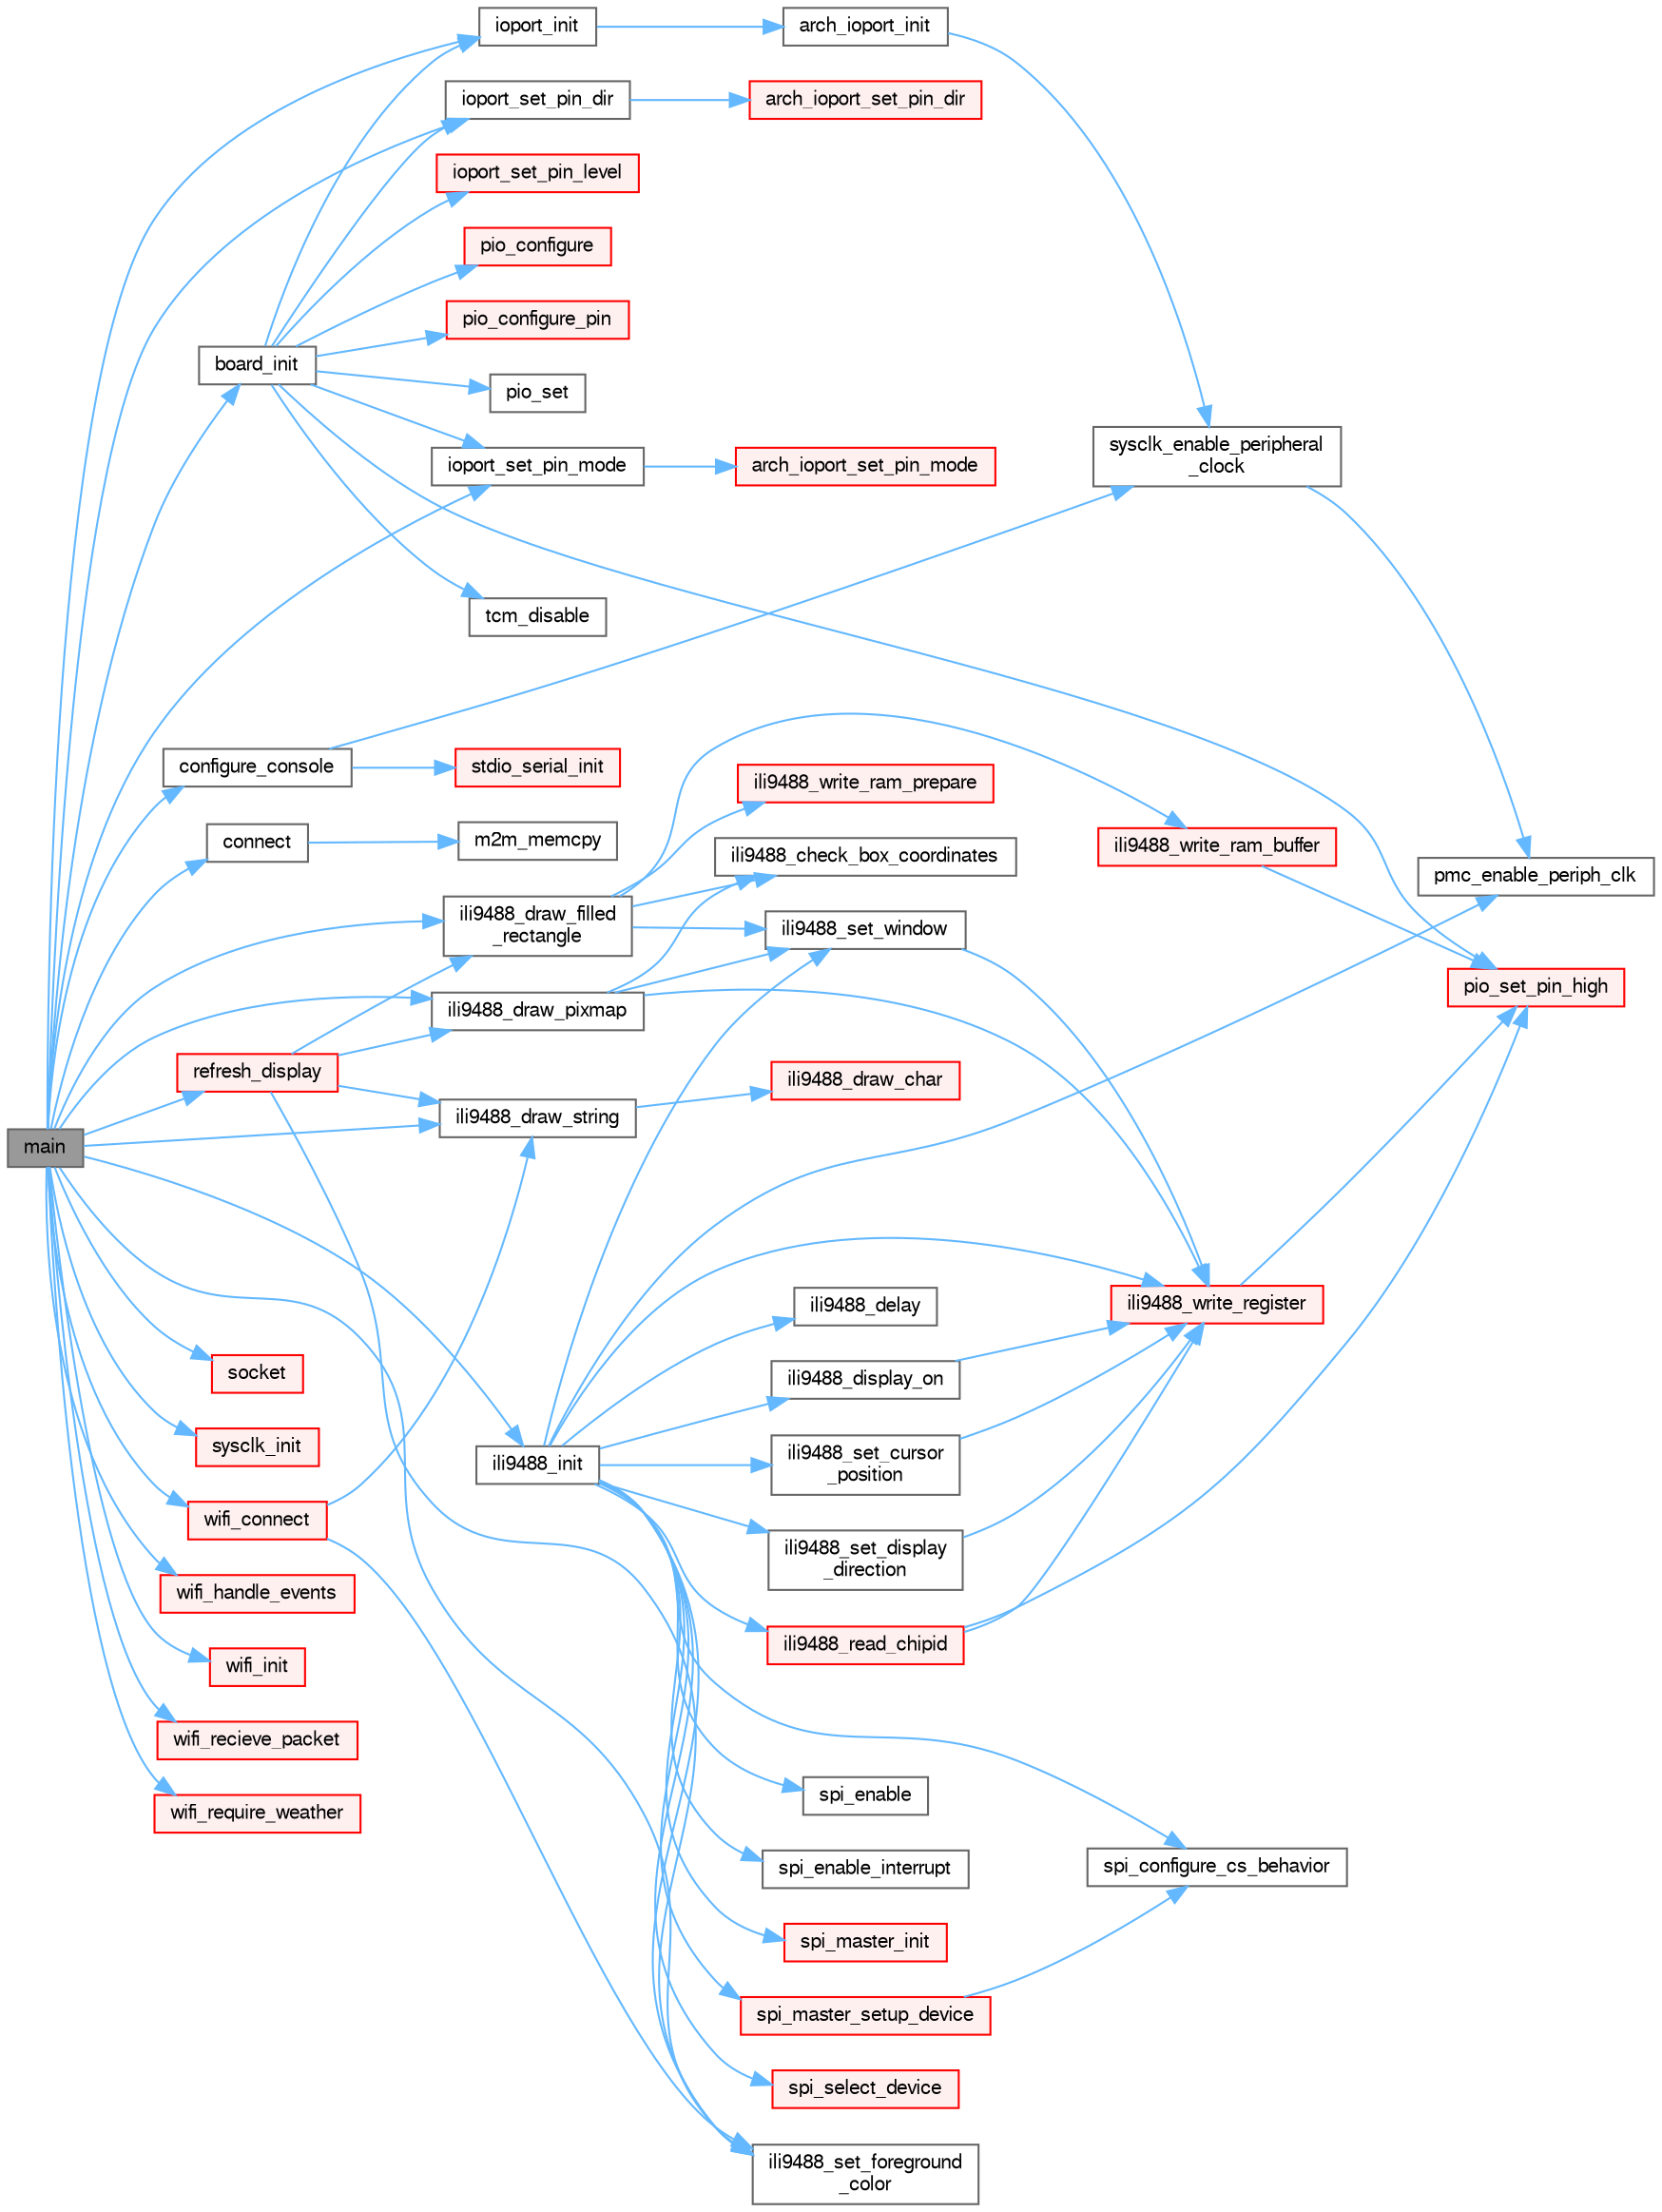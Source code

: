 digraph "main"
{
 // LATEX_PDF_SIZE
  bgcolor="transparent";
  edge [fontname=FreeSans,fontsize=10,labelfontname=FreeSans,labelfontsize=10];
  node [fontname=FreeSans,fontsize=10,shape=box,height=0.2,width=0.4];
  rankdir="LR";
  Node1 [label="main",height=0.2,width=0.4,color="gray40", fillcolor="grey60", style="filled", fontcolor="black",tooltip="Main application function."];
  Node1 -> Node2 [color="steelblue1",style="solid"];
  Node2 [label="board_init",height=0.2,width=0.4,color="grey40", fillcolor="white", style="filled",URL="$group__group__common__boards.html#ga916f2adc2080b4fe88034086d107a8dc",tooltip="This function initializes the board target resources."];
  Node2 -> Node3 [color="steelblue1",style="solid"];
  Node3 [label="ioport_init",height=0.2,width=0.4,color="grey40", fillcolor="white", style="filled",URL="$group__ioport__group.html#ga514c0fcce7d55e3211eaa67481103adc",tooltip="Initializes the IOPORT service, ready for use."];
  Node3 -> Node4 [color="steelblue1",style="solid"];
  Node4 [label="arch_ioport_init",height=0.2,width=0.4,color="grey40", fillcolor="white", style="filled",URL="$ioport__pio_8h.html#a292d649a807b515c69d02c6fcb0dd2e9",tooltip=" "];
  Node4 -> Node5 [color="steelblue1",style="solid"];
  Node5 [label="sysclk_enable_peripheral\l_clock",height=0.2,width=0.4,color="grey40", fillcolor="white", style="filled",URL="$group__sysclk__group.html#ga97354113454b658bf76596b3580cf195",tooltip="Enable a peripheral's clock."];
  Node5 -> Node6 [color="steelblue1",style="solid"];
  Node6 [label="pmc_enable_periph_clk",height=0.2,width=0.4,color="grey40", fillcolor="white", style="filled",URL="$group__sam__drivers__pmc__group.html#gad09de55bb493f4ebdd92305f24f27d62",tooltip="Enable the specified peripheral clock."];
  Node2 -> Node7 [color="steelblue1",style="solid"];
  Node7 [label="ioport_set_pin_dir",height=0.2,width=0.4,color="grey40", fillcolor="white", style="filled",URL="$group__ioport__group.html#ga2d3cad38c936cf010569927289262350",tooltip="Set direction for a single IOPORT pin."];
  Node7 -> Node8 [color="steelblue1",style="solid"];
  Node8 [label="arch_ioport_set_pin_dir",height=0.2,width=0.4,color="red", fillcolor="#FFF0F0", style="filled",URL="$ioport__pio_8h.html#a5da8d7b9bd9d075d62e675a32af84aea",tooltip=" "];
  Node2 -> Node13 [color="steelblue1",style="solid"];
  Node13 [label="ioport_set_pin_level",height=0.2,width=0.4,color="red", fillcolor="#FFF0F0", style="filled",URL="$group__ioport__group.html#ga4a68c82ba7e071467418ced856559035",tooltip="Set an IOPORT pin to a specified logical value."];
  Node2 -> Node15 [color="steelblue1",style="solid"];
  Node15 [label="ioport_set_pin_mode",height=0.2,width=0.4,color="grey40", fillcolor="white", style="filled",URL="$group__ioport__group.html#ga09df7897a4e2401204c84211a29aa67a",tooltip="Set pin mode for one single IOPORT pin."];
  Node15 -> Node16 [color="steelblue1",style="solid"];
  Node16 [label="arch_ioport_set_pin_mode",height=0.2,width=0.4,color="red", fillcolor="#FFF0F0", style="filled",URL="$ioport__pio_8h.html#aac4ba5127f61519fb2f981ebefaa85bb",tooltip=" "];
  Node2 -> Node18 [color="steelblue1",style="solid"];
  Node18 [label="pio_configure",height=0.2,width=0.4,color="red", fillcolor="#FFF0F0", style="filled",URL="$group__sam__drivers__pio__group.html#gad5f0174fb8a14671f06f44042025936e",tooltip="Perform complete pin(s) configuration; general attributes and PIO init if necessary."];
  Node2 -> Node24 [color="steelblue1",style="solid"];
  Node24 [label="pio_configure_pin",height=0.2,width=0.4,color="red", fillcolor="#FFF0F0", style="filled",URL="$group__sam__drivers__pio__group.html#ga66c09a2f5c8d11223eb107cf8fbfddb2",tooltip="Perform complete pin(s) configuration; general attributes and PIO init if necessary."];
  Node2 -> Node26 [color="steelblue1",style="solid"];
  Node26 [label="pio_set",height=0.2,width=0.4,color="grey40", fillcolor="white", style="filled",URL="$group__sam__drivers__pio__group.html#gaff11c04817b1f7279971d1bada01184a",tooltip="Set a high output level on all the PIOs defined in ul_mask."];
  Node2 -> Node27 [color="steelblue1",style="solid"];
  Node27 [label="pio_set_pin_high",height=0.2,width=0.4,color="red", fillcolor="#FFF0F0", style="filled",URL="$group__sam__drivers__pio__group.html#gaa8c613a0858311e6d684b1869d49dd77",tooltip="Drive a GPIO pin to 1."];
  Node2 -> Node28 [color="steelblue1",style="solid"];
  Node28 [label="tcm_disable",height=0.2,width=0.4,color="grey40", fillcolor="white", style="filled",URL="$init_8c.html#a397725b5619cecdd0b1e6ac135030ad4",tooltip="TCM memory Disable."];
  Node1 -> Node29 [color="steelblue1",style="solid"];
  Node29 [label="configure_console",height=0.2,width=0.4,color="grey40", fillcolor="white", style="filled",URL="$main_8c.html#a33c8c1bb4e41b6192b554fdf9e70b3b9",tooltip="Configure UART console."];
  Node29 -> Node30 [color="steelblue1",style="solid"];
  Node30 [label="stdio_serial_init",height=0.2,width=0.4,color="red", fillcolor="#FFF0F0", style="filled",URL="$group__group__common__utils__stdio__stdio__serial.html#ga69a6d76cd00643343f3839b6c3e68cd9",tooltip="Initializes the stdio in Serial Mode."];
  Node29 -> Node5 [color="steelblue1",style="solid"];
  Node1 -> Node54 [color="steelblue1",style="solid"];
  Node54 [label="connect",height=0.2,width=0.4,color="grey40", fillcolor="white", style="filled",URL="$group___connect_fn.html#ga0c6fead3153f45eb4c862590d2a64122",tooltip=" "];
  Node54 -> Node55 [color="steelblue1",style="solid"];
  Node55 [label="m2m_memcpy",height=0.2,width=0.4,color="grey40", fillcolor="white", style="filled",URL="$group___c_o_m_m_o_n_a_p_i.html#ga28b094db63be31612f7d2c5af692d3a5",tooltip="Copy specified number of bytes from source buffer to destination buffer."];
  Node1 -> Node56 [color="steelblue1",style="solid"];
  Node56 [label="ili9488_draw_filled\l_rectangle",height=0.2,width=0.4,color="grey40", fillcolor="white", style="filled",URL="$group__ili9488__display__group.html#gaeb5b93d17f301de793f740c53da9cb0d",tooltip="Draw a filled rectangle on LCD."];
  Node56 -> Node57 [color="steelblue1",style="solid"];
  Node57 [label="ili9488_check_box_coordinates",height=0.2,width=0.4,color="grey40", fillcolor="white", style="filled",URL="$group__ili9488__display__group.html#gae945593ee1ca85938ec379abc78847fb",tooltip="Check box coordinates."];
  Node56 -> Node58 [color="steelblue1",style="solid"];
  Node58 [label="ili9488_set_window",height=0.2,width=0.4,color="grey40", fillcolor="white", style="filled",URL="$group__ili9488__display__group.html#ga4a15b95890ef6586b4dd39a01cb30f95",tooltip="ILI9488 configure window."];
  Node58 -> Node59 [color="steelblue1",style="solid"];
  Node59 [label="ili9488_write_register",height=0.2,width=0.4,color="red", fillcolor="#FFF0F0", style="filled",URL="$group__ili9488__display__group.html#ga004cc9b339c8d6bc83eab621d620e05f",tooltip="Write data to LCD Register."];
  Node59 -> Node27 [color="steelblue1",style="solid"];
  Node56 -> Node67 [color="steelblue1",style="solid"];
  Node67 [label="ili9488_write_ram_buffer",height=0.2,width=0.4,color="red", fillcolor="#FFF0F0", style="filled",URL="$group__ili9488__display__group.html#gaf89cf3147f4b11ff96a0040b5ce19502",tooltip="Write multiple data in buffer to LCD controller."];
  Node67 -> Node27 [color="steelblue1",style="solid"];
  Node56 -> Node68 [color="steelblue1",style="solid"];
  Node68 [label="ili9488_write_ram_prepare",height=0.2,width=0.4,color="red", fillcolor="#FFF0F0", style="filled",URL="$group__ili9488__display__group.html#gaa00306e826e75a712b9d39317ad60179",tooltip="Prepare to write GRAM data."];
  Node1 -> Node69 [color="steelblue1",style="solid"];
  Node69 [label="ili9488_draw_pixmap",height=0.2,width=0.4,color="grey40", fillcolor="white", style="filled",URL="$group__ili9488__display__group.html#ga1aef2c02a3b491d6127434ea4f0e1be9",tooltip="Draw a pixmap on LCD."];
  Node69 -> Node57 [color="steelblue1",style="solid"];
  Node69 -> Node58 [color="steelblue1",style="solid"];
  Node69 -> Node59 [color="steelblue1",style="solid"];
  Node1 -> Node70 [color="steelblue1",style="solid"];
  Node70 [label="ili9488_draw_string",height=0.2,width=0.4,color="grey40", fillcolor="white", style="filled",URL="$group__ili9488__display__group.html#ga34c0cd3a1a7ac63ddb3286c12ff92733",tooltip="Draw a string on LCD."];
  Node70 -> Node71 [color="steelblue1",style="solid"];
  Node71 [label="ili9488_draw_char",height=0.2,width=0.4,color="red", fillcolor="#FFF0F0", style="filled",URL="$group__ili9488__display__group.html#ga423be5779ccf536eaa8a7daa2629c764",tooltip="Draw an ASCII character on LCD."];
  Node1 -> Node74 [color="steelblue1",style="solid"];
  Node74 [label="ili9488_init",height=0.2,width=0.4,color="grey40", fillcolor="white", style="filled",URL="$group__ili9488__display__group.html#ga8dba7d8b169c501843bc28f6650bb56d",tooltip="Initialize the ILI9488 lcd driver."];
  Node74 -> Node75 [color="steelblue1",style="solid"];
  Node75 [label="ili9488_delay",height=0.2,width=0.4,color="grey40", fillcolor="white", style="filled",URL="$group__ili9488__display__group.html#gaffdc2587b8a73ebcefdfe04be0a4e9ce",tooltip="Delay function."];
  Node74 -> Node76 [color="steelblue1",style="solid"];
  Node76 [label="ili9488_display_on",height=0.2,width=0.4,color="grey40", fillcolor="white", style="filled",URL="$group__ili9488__display__group.html#ga960cb5cc56bf3ab895383e28a00f6a93",tooltip="Turn on the LCD."];
  Node76 -> Node59 [color="steelblue1",style="solid"];
  Node74 -> Node77 [color="steelblue1",style="solid"];
  Node77 [label="ili9488_read_chipid",height=0.2,width=0.4,color="red", fillcolor="#FFF0F0", style="filled",URL="$group__ili9488__display__group.html#gae79cc88f000acbdda2d5799c38618cc8",tooltip="Read chipid."];
  Node77 -> Node59 [color="steelblue1",style="solid"];
  Node77 -> Node27 [color="steelblue1",style="solid"];
  Node74 -> Node73 [color="steelblue1",style="solid"];
  Node73 [label="ili9488_set_cursor\l_position",height=0.2,width=0.4,color="grey40", fillcolor="white", style="filled",URL="$group__ili9488__display__group.html#ga7fab1376515c984e57066f9f29ba8e88",tooltip="Set cursor of LCD screen."];
  Node73 -> Node59 [color="steelblue1",style="solid"];
  Node74 -> Node82 [color="steelblue1",style="solid"];
  Node82 [label="ili9488_set_display\l_direction",height=0.2,width=0.4,color="grey40", fillcolor="white", style="filled",URL="$group__ili9488__display__group.html#gade959bb0b14c9a6435fb17760e2ee0dd",tooltip="ILI9488 configure landscape."];
  Node82 -> Node59 [color="steelblue1",style="solid"];
  Node74 -> Node83 [color="steelblue1",style="solid"];
  Node83 [label="ili9488_set_foreground\l_color",height=0.2,width=0.4,color="grey40", fillcolor="white", style="filled",URL="$group__ili9488__display__group.html#gac3013068c26fe39b434fad37e3f7a56e",tooltip="Set foreground color."];
  Node74 -> Node58 [color="steelblue1",style="solid"];
  Node74 -> Node59 [color="steelblue1",style="solid"];
  Node74 -> Node6 [color="steelblue1",style="solid"];
  Node74 -> Node84 [color="steelblue1",style="solid"];
  Node84 [label="spi_configure_cs_behavior",height=0.2,width=0.4,color="grey40", fillcolor="white", style="filled",URL="$group__sam__drivers__spi__group.html#ga64027e21fa9b3d741d24abaf3cb2ecc4",tooltip="Configure CS behavior for SPI transfer (spi_cs_behavior_t)."];
  Node74 -> Node85 [color="steelblue1",style="solid"];
  Node85 [label="spi_enable",height=0.2,width=0.4,color="grey40", fillcolor="white", style="filled",URL="$drivers_2spi_2spi_8h.html#a0d4feda4666a1448e5d41a8479b60689",tooltip="Enable SPI."];
  Node74 -> Node86 [color="steelblue1",style="solid"];
  Node86 [label="spi_enable_interrupt",height=0.2,width=0.4,color="grey40", fillcolor="white", style="filled",URL="$drivers_2spi_2spi_8h.html#a2e33522180188c9c2b7a4d1ae8887e7a",tooltip="Enable SPI interrupts."];
  Node74 -> Node87 [color="steelblue1",style="solid"];
  Node87 [label="spi_master_init",height=0.2,width=0.4,color="red", fillcolor="#FFF0F0", style="filled",URL="$spi__master_8c.html#a76840935a2635f2b78d870016f89285c",tooltip="Initialize the SPI in master mode."];
  Node74 -> Node97 [color="steelblue1",style="solid"];
  Node97 [label="spi_master_setup_device",height=0.2,width=0.4,color="red", fillcolor="#FFF0F0", style="filled",URL="$spi__master_8c.html#a7d0c751be047b1e164683bce6887819d",tooltip="Set up an SPI device."];
  Node97 -> Node84 [color="steelblue1",style="solid"];
  Node74 -> Node104 [color="steelblue1",style="solid"];
  Node104 [label="spi_select_device",height=0.2,width=0.4,color="red", fillcolor="#FFF0F0", style="filled",URL="$spi__master_8c.html#a05478da84ce1547261a71d6748ba3d82",tooltip="Select the given device on the SPI bus."];
  Node1 -> Node83 [color="steelblue1",style="solid"];
  Node1 -> Node3 [color="steelblue1",style="solid"];
  Node1 -> Node7 [color="steelblue1",style="solid"];
  Node1 -> Node15 [color="steelblue1",style="solid"];
  Node1 -> Node106 [color="steelblue1",style="solid"];
  Node106 [label="refresh_display",height=0.2,width=0.4,color="red", fillcolor="#FFF0F0", style="filled",URL="$main_8c.html#a3fb02471d501578cdcb64da22446d132",tooltip=" "];
  Node106 -> Node56 [color="steelblue1",style="solid"];
  Node106 -> Node69 [color="steelblue1",style="solid"];
  Node106 -> Node70 [color="steelblue1",style="solid"];
  Node106 -> Node83 [color="steelblue1",style="solid"];
  Node1 -> Node109 [color="steelblue1",style="solid"];
  Node109 [label="socket",height=0.2,width=0.4,color="red", fillcolor="#FFF0F0", style="filled",URL="$group___socket_fn.html#gaec529015922aefe85bb0c0fa1bef761b",tooltip=" "];
  Node1 -> Node111 [color="steelblue1",style="solid"];
  Node111 [label="sysclk_init",height=0.2,width=0.4,color="red", fillcolor="#FFF0F0", style="filled",URL="$group__sysclk__group.html#ga242399e48a97739c88b4d0c00f6101de",tooltip="Initialize the synchronous clock system."];
  Node1 -> Node132 [color="steelblue1",style="solid"];
  Node132 [label="wifi_connect",height=0.2,width=0.4,color="red", fillcolor="#FFF0F0", style="filled",URL="$main_8c.html#a68c1b0db091d8bb30ccc8f140101efce",tooltip=" "];
  Node132 -> Node70 [color="steelblue1",style="solid"];
  Node132 -> Node83 [color="steelblue1",style="solid"];
  Node1 -> Node191 [color="steelblue1",style="solid"];
  Node191 [label="wifi_handle_events",height=0.2,width=0.4,color="red", fillcolor="#FFF0F0", style="filled",URL="$main_8c.html#a2c15682a46e486bec05240fdbf7ba207",tooltip=" "];
  Node1 -> Node204 [color="steelblue1",style="solid"];
  Node204 [label="wifi_init",height=0.2,width=0.4,color="red", fillcolor="#FFF0F0", style="filled",URL="$main_8c.html#a745aaa256e0f8636cd5d7b63e3035706",tooltip=" "];
  Node1 -> Node271 [color="steelblue1",style="solid"];
  Node271 [label="wifi_recieve_packet",height=0.2,width=0.4,color="red", fillcolor="#FFF0F0", style="filled",URL="$main_8c.html#a72b79f3dbf088eb73a23330e8e2d54a3",tooltip=" "];
  Node1 -> Node274 [color="steelblue1",style="solid"];
  Node274 [label="wifi_require_weather",height=0.2,width=0.4,color="red", fillcolor="#FFF0F0", style="filled",URL="$main_8c.html#aeba501d27d71bee5d133e17d03ebd2c7",tooltip=" "];
}
